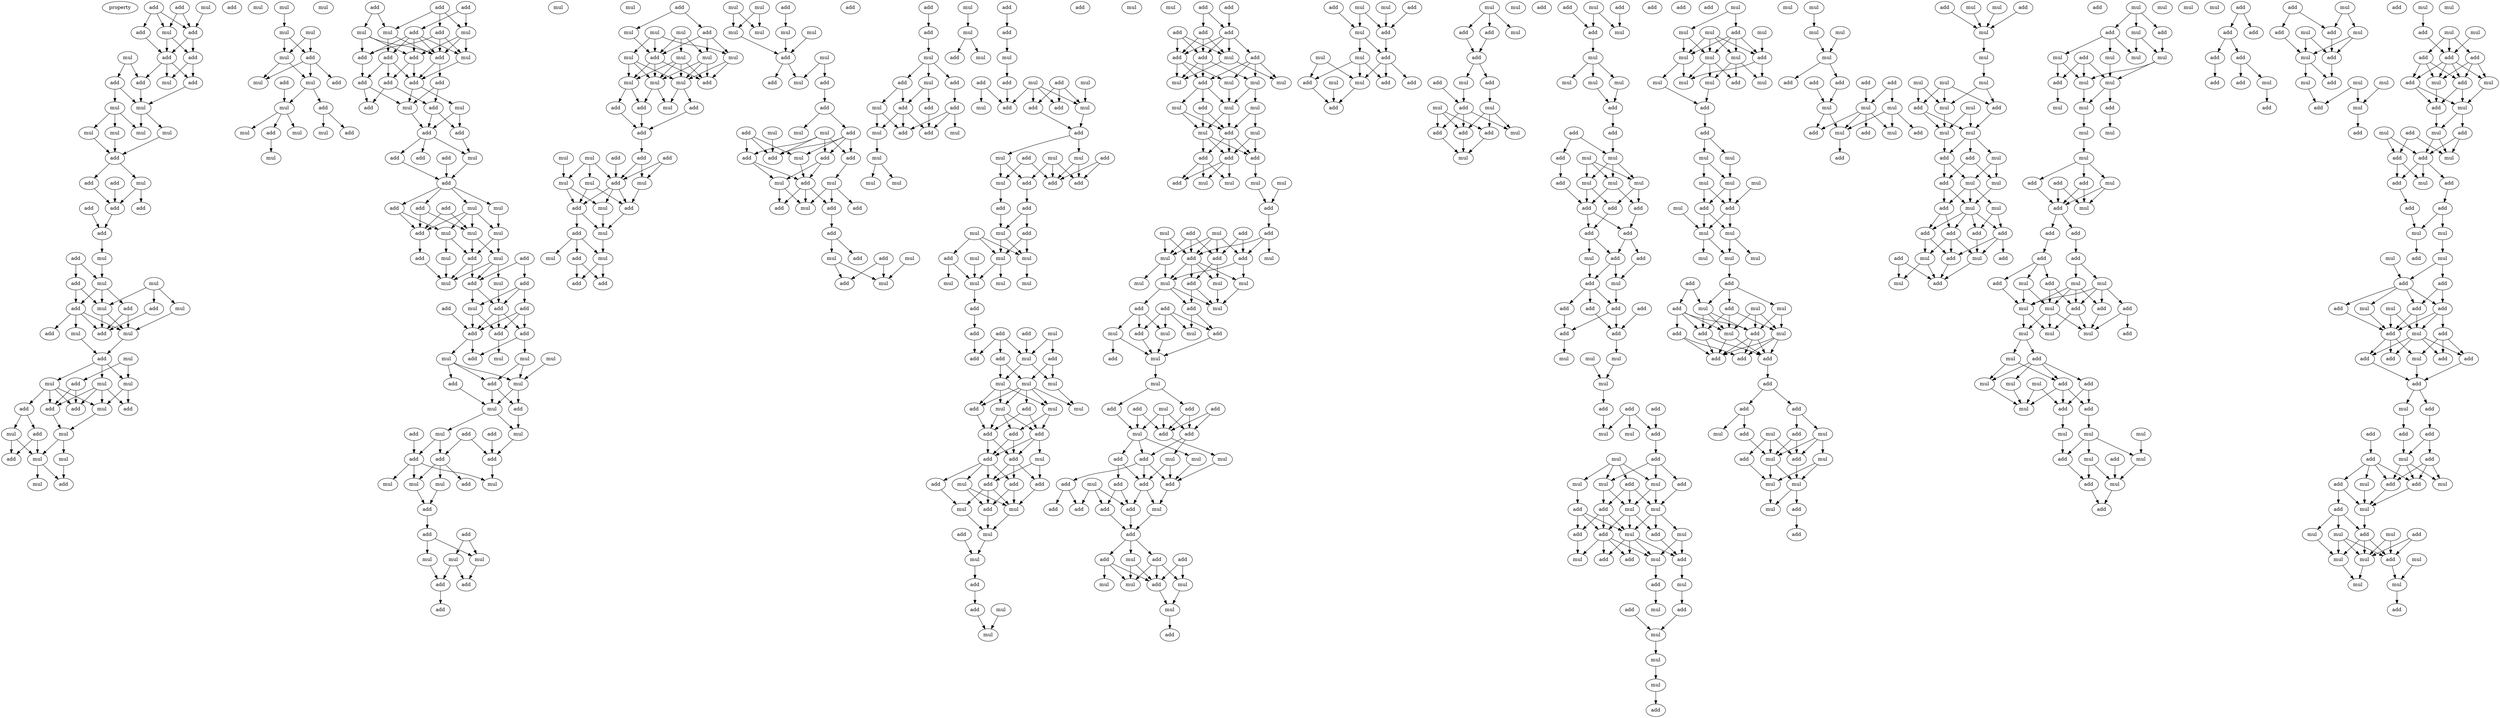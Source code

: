 digraph {
    node [fontcolor=black]
    property [mul=2,lf=1.4]
    0 [ label = mul ];
    1 [ label = add ];
    2 [ label = add ];
    3 [ label = mul ];
    4 [ label = add ];
    5 [ label = add ];
    6 [ label = mul ];
    7 [ label = add ];
    8 [ label = add ];
    9 [ label = add ];
    10 [ label = add ];
    11 [ label = mul ];
    12 [ label = add ];
    13 [ label = add ];
    14 [ label = mul ];
    15 [ label = mul ];
    16 [ label = mul ];
    17 [ label = mul ];
    18 [ label = mul ];
    19 [ label = mul ];
    20 [ label = add ];
    21 [ label = add ];
    22 [ label = add ];
    23 [ label = mul ];
    24 [ label = add ];
    25 [ label = add ];
    26 [ label = add ];
    27 [ label = add ];
    28 [ label = mul ];
    29 [ label = add ];
    30 [ label = mul ];
    31 [ label = mul ];
    32 [ label = add ];
    33 [ label = add ];
    34 [ label = add ];
    35 [ label = mul ];
    36 [ label = add ];
    37 [ label = mul ];
    38 [ label = mul ];
    39 [ label = add ];
    40 [ label = add ];
    41 [ label = mul ];
    42 [ label = mul ];
    43 [ label = add ];
    44 [ label = mul ];
    45 [ label = mul ];
    46 [ label = add ];
    47 [ label = mul ];
    48 [ label = add ];
    49 [ label = add ];
    50 [ label = add ];
    51 [ label = add ];
    52 [ label = mul ];
    53 [ label = add ];
    54 [ label = mul ];
    55 [ label = mul ];
    56 [ label = mul ];
    57 [ label = add ];
    58 [ label = mul ];
    59 [ label = add ];
    60 [ label = mul ];
    61 [ label = mul ];
    62 [ label = mul ];
    63 [ label = mul ];
    64 [ label = mul ];
    65 [ label = add ];
    66 [ label = mul ];
    67 [ label = mul ];
    68 [ label = add ];
    69 [ label = mul ];
    70 [ label = mul ];
    71 [ label = add ];
    72 [ label = mul ];
    73 [ label = add ];
    74 [ label = add ];
    75 [ label = mul ];
    76 [ label = add ];
    77 [ label = mul ];
    78 [ label = mul ];
    79 [ label = mul ];
    80 [ label = add ];
    81 [ label = add ];
    82 [ label = add ];
    83 [ label = add ];
    84 [ label = mul ];
    85 [ label = mul ];
    86 [ label = add ];
    87 [ label = mul ];
    88 [ label = add ];
    89 [ label = add ];
    90 [ label = add ];
    91 [ label = mul ];
    92 [ label = add ];
    93 [ label = add ];
    94 [ label = add ];
    95 [ label = add ];
    96 [ label = add ];
    97 [ label = mul ];
    98 [ label = mul ];
    99 [ label = add ];
    100 [ label = add ];
    101 [ label = add ];
    102 [ label = add ];
    103 [ label = add ];
    104 [ label = mul ];
    105 [ label = add ];
    106 [ label = add ];
    107 [ label = add ];
    108 [ label = add ];
    109 [ label = mul ];
    110 [ label = mul ];
    111 [ label = add ];
    112 [ label = add ];
    113 [ label = mul ];
    114 [ label = mul ];
    115 [ label = add ];
    116 [ label = mul ];
    117 [ label = add ];
    118 [ label = add ];
    119 [ label = add ];
    120 [ label = mul ];
    121 [ label = mul ];
    122 [ label = mul ];
    123 [ label = add ];
    124 [ label = mul ];
    125 [ label = add ];
    126 [ label = mul ];
    127 [ label = add ];
    128 [ label = add ];
    129 [ label = add ];
    130 [ label = add ];
    131 [ label = add ];
    132 [ label = add ];
    133 [ label = add ];
    134 [ label = mul ];
    135 [ label = mul ];
    136 [ label = mul ];
    137 [ label = mul ];
    138 [ label = mul ];
    139 [ label = add ];
    140 [ label = add ];
    141 [ label = mul ];
    142 [ label = add ];
    143 [ label = mul ];
    144 [ label = add ];
    145 [ label = add ];
    146 [ label = mul ];
    147 [ label = add ];
    148 [ label = add ];
    149 [ label = add ];
    150 [ label = add ];
    151 [ label = mul ];
    152 [ label = mul ];
    153 [ label = add ];
    154 [ label = mul ];
    155 [ label = mul ];
    156 [ label = add ];
    157 [ label = add ];
    158 [ label = add ];
    159 [ label = mul ];
    160 [ label = mul ];
    161 [ label = mul ];
    162 [ label = mul ];
    163 [ label = add ];
    164 [ label = mul ];
    165 [ label = add ];
    166 [ label = add ];
    167 [ label = add ];
    168 [ label = mul ];
    169 [ label = mul ];
    170 [ label = add ];
    171 [ label = mul ];
    172 [ label = add ];
    173 [ label = mul ];
    174 [ label = mul ];
    175 [ label = mul ];
    176 [ label = mul ];
    177 [ label = mul ];
    178 [ label = add ];
    179 [ label = mul ];
    180 [ label = mul ];
    181 [ label = add ];
    182 [ label = add ];
    183 [ label = mul ];
    184 [ label = add ];
    185 [ label = add ];
    186 [ label = mul ];
    187 [ label = add ];
    188 [ label = mul ];
    189 [ label = add ];
    190 [ label = add ];
    191 [ label = mul ];
    192 [ label = mul ];
    193 [ label = add ];
    194 [ label = mul ];
    195 [ label = mul ];
    196 [ label = add ];
    197 [ label = add ];
    198 [ label = mul ];
    199 [ label = add ];
    200 [ label = add ];
    201 [ label = mul ];
    202 [ label = mul ];
    203 [ label = add ];
    204 [ label = add ];
    205 [ label = add ];
    206 [ label = mul ];
    207 [ label = mul ];
    208 [ label = add ];
    209 [ label = mul ];
    210 [ label = mul ];
    211 [ label = mul ];
    212 [ label = mul ];
    213 [ label = mul ];
    214 [ label = add ];
    215 [ label = add ];
    216 [ label = add ];
    217 [ label = mul ];
    218 [ label = add ];
    219 [ label = add ];
    220 [ label = add ];
    221 [ label = mul ];
    222 [ label = mul ];
    223 [ label = mul ];
    224 [ label = add ];
    225 [ label = add ];
    226 [ label = add ];
    227 [ label = mul ];
    228 [ label = add ];
    229 [ label = mul ];
    230 [ label = mul ];
    231 [ label = add ];
    232 [ label = add ];
    233 [ label = add ];
    234 [ label = mul ];
    235 [ label = add ];
    236 [ label = add ];
    237 [ label = mul ];
    238 [ label = mul ];
    239 [ label = add ];
    240 [ label = add ];
    241 [ label = mul ];
    242 [ label = add ];
    243 [ label = add ];
    244 [ label = add ];
    245 [ label = mul ];
    246 [ label = add ];
    247 [ label = mul ];
    248 [ label = add ];
    249 [ label = add ];
    250 [ label = add ];
    251 [ label = add ];
    252 [ label = mul ];
    253 [ label = mul ];
    254 [ label = add ];
    255 [ label = add ];
    256 [ label = mul ];
    257 [ label = mul ];
    258 [ label = mul ];
    259 [ label = mul ];
    260 [ label = mul ];
    261 [ label = mul ];
    262 [ label = add ];
    263 [ label = mul ];
    264 [ label = add ];
    265 [ label = add ];
    266 [ label = mul ];
    267 [ label = mul ];
    268 [ label = mul ];
    269 [ label = add ];
    270 [ label = add ];
    271 [ label = add ];
    272 [ label = add ];
    273 [ label = add ];
    274 [ label = add ];
    275 [ label = mul ];
    276 [ label = mul ];
    277 [ label = add ];
    278 [ label = mul ];
    279 [ label = mul ];
    280 [ label = add ];
    281 [ label = add ];
    282 [ label = mul ];
    283 [ label = add ];
    284 [ label = mul ];
    285 [ label = add ];
    286 [ label = add ];
    287 [ label = add ];
    288 [ label = add ];
    289 [ label = mul ];
    290 [ label = mul ];
    291 [ label = add ];
    292 [ label = add ];
    293 [ label = mul ];
    294 [ label = mul ];
    295 [ label = mul ];
    296 [ label = add ];
    297 [ label = mul ];
    298 [ label = mul ];
    299 [ label = mul ];
    300 [ label = mul ];
    301 [ label = add ];
    302 [ label = mul ];
    303 [ label = add ];
    304 [ label = add ];
    305 [ label = add ];
    306 [ label = mul ];
    307 [ label = add ];
    308 [ label = add ];
    309 [ label = add ];
    310 [ label = mul ];
    311 [ label = mul ];
    312 [ label = mul ];
    313 [ label = add ];
    314 [ label = mul ];
    315 [ label = mul ];
    316 [ label = add ];
    317 [ label = mul ];
    318 [ label = add ];
    319 [ label = add ];
    320 [ label = add ];
    321 [ label = add ];
    322 [ label = add ];
    323 [ label = mul ];
    324 [ label = add ];
    325 [ label = add ];
    326 [ label = mul ];
    327 [ label = add ];
    328 [ label = add ];
    329 [ label = mul ];
    330 [ label = add ];
    331 [ label = mul ];
    332 [ label = add ];
    333 [ label = mul ];
    334 [ label = mul ];
    335 [ label = mul ];
    336 [ label = add ];
    337 [ label = add ];
    338 [ label = mul ];
    339 [ label = mul ];
    340 [ label = mul ];
    341 [ label = add ];
    342 [ label = add ];
    343 [ label = add ];
    344 [ label = add ];
    345 [ label = add ];
    346 [ label = add ];
    347 [ label = mul ];
    348 [ label = add ];
    349 [ label = add ];
    350 [ label = mul ];
    351 [ label = mul ];
    352 [ label = mul ];
    353 [ label = mul ];
    354 [ label = add ];
    355 [ label = mul ];
    356 [ label = add ];
    357 [ label = mul ];
    358 [ label = mul ];
    359 [ label = add ];
    360 [ label = mul ];
    361 [ label = mul ];
    362 [ label = add ];
    363 [ label = add ];
    364 [ label = add ];
    365 [ label = mul ];
    366 [ label = mul ];
    367 [ label = mul ];
    368 [ label = mul ];
    369 [ label = add ];
    370 [ label = add ];
    371 [ label = add ];
    372 [ label = add ];
    373 [ label = mul ];
    374 [ label = mul ];
    375 [ label = add ];
    376 [ label = add ];
    377 [ label = add ];
    378 [ label = add ];
    379 [ label = mul ];
    380 [ label = mul ];
    381 [ label = mul ];
    382 [ label = mul ];
    383 [ label = mul ];
    384 [ label = mul ];
    385 [ label = add ];
    386 [ label = add ];
    387 [ label = add ];
    388 [ label = add ];
    389 [ label = mul ];
    390 [ label = add ];
    391 [ label = mul ];
    392 [ label = mul ];
    393 [ label = add ];
    394 [ label = mul ];
    395 [ label = mul ];
    396 [ label = add ];
    397 [ label = mul ];
    398 [ label = add ];
    399 [ label = add ];
    400 [ label = add ];
    401 [ label = add ];
    402 [ label = mul ];
    403 [ label = mul ];
    404 [ label = add ];
    405 [ label = add ];
    406 [ label = mul ];
    407 [ label = mul ];
    408 [ label = add ];
    409 [ label = mul ];
    410 [ label = add ];
    411 [ label = add ];
    412 [ label = add ];
    413 [ label = mul ];
    414 [ label = add ];
    415 [ label = add ];
    416 [ label = add ];
    417 [ label = add ];
    418 [ label = mul ];
    419 [ label = add ];
    420 [ label = add ];
    421 [ label = add ];
    422 [ label = add ];
    423 [ label = add ];
    424 [ label = add ];
    425 [ label = mul ];
    426 [ label = mul ];
    427 [ label = mul ];
    428 [ label = mul ];
    429 [ label = add ];
    430 [ label = mul ];
    431 [ label = add ];
    432 [ label = mul ];
    433 [ label = mul ];
    434 [ label = add ];
    435 [ label = add ];
    436 [ label = mul ];
    437 [ label = add ];
    438 [ label = mul ];
    439 [ label = mul ];
    440 [ label = add ];
    441 [ label = add ];
    442 [ label = mul ];
    443 [ label = add ];
    444 [ label = add ];
    445 [ label = mul ];
    446 [ label = add ];
    447 [ label = mul ];
    448 [ label = add ];
    449 [ label = mul ];
    450 [ label = mul ];
    451 [ label = add ];
    452 [ label = add ];
    453 [ label = add ];
    454 [ label = add ];
    455 [ label = mul ];
    456 [ label = mul ];
    457 [ label = mul ];
    458 [ label = add ];
    459 [ label = add ];
    460 [ label = add ];
    461 [ label = mul ];
    462 [ label = add ];
    463 [ label = add ];
    464 [ label = mul ];
    465 [ label = add ];
    466 [ label = mul ];
    467 [ label = add ];
    468 [ label = add ];
    469 [ label = add ];
    470 [ label = mul ];
    471 [ label = mul ];
    472 [ label = mul ];
    473 [ label = mul ];
    474 [ label = add ];
    475 [ label = mul ];
    476 [ label = add ];
    477 [ label = add ];
    478 [ label = add ];
    479 [ label = mul ];
    480 [ label = add ];
    481 [ label = mul ];
    482 [ label = add ];
    483 [ label = mul ];
    484 [ label = mul ];
    485 [ label = mul ];
    486 [ label = add ];
    487 [ label = add ];
    488 [ label = add ];
    489 [ label = add ];
    490 [ label = add ];
    491 [ label = add ];
    492 [ label = add ];
    493 [ label = mul ];
    494 [ label = add ];
    495 [ label = mul ];
    496 [ label = add ];
    497 [ label = add ];
    498 [ label = add ];
    499 [ label = add ];
    500 [ label = add ];
    501 [ label = add ];
    502 [ label = mul ];
    503 [ label = mul ];
    504 [ label = mul ];
    505 [ label = mul ];
    506 [ label = add ];
    507 [ label = add ];
    508 [ label = add ];
    509 [ label = add ];
    510 [ label = mul ];
    511 [ label = mul ];
    512 [ label = add ];
    513 [ label = mul ];
    514 [ label = mul ];
    515 [ label = mul ];
    516 [ label = add ];
    517 [ label = add ];
    518 [ label = mul ];
    519 [ label = mul ];
    520 [ label = mul ];
    521 [ label = add ];
    522 [ label = add ];
    523 [ label = add ];
    524 [ label = mul ];
    525 [ label = add ];
    526 [ label = mul ];
    527 [ label = add ];
    528 [ label = mul ];
    529 [ label = mul ];
    530 [ label = add ];
    531 [ label = add ];
    532 [ label = add ];
    533 [ label = mul ];
    534 [ label = add ];
    535 [ label = add ];
    536 [ label = add ];
    537 [ label = add ];
    538 [ label = mul ];
    539 [ label = mul ];
    540 [ label = mul ];
    541 [ label = mul ];
    542 [ label = mul ];
    543 [ label = add ];
    544 [ label = mul ];
    545 [ label = mul ];
    546 [ label = mul ];
    547 [ label = add ];
    548 [ label = mul ];
    549 [ label = add ];
    550 [ label = mul ];
    551 [ label = mul ];
    552 [ label = mul ];
    553 [ label = mul ];
    554 [ label = add ];
    555 [ label = mul ];
    556 [ label = mul ];
    557 [ label = add ];
    558 [ label = add ];
    559 [ label = mul ];
    560 [ label = mul ];
    561 [ label = mul ];
    562 [ label = mul ];
    563 [ label = mul ];
    564 [ label = add ];
    565 [ label = mul ];
    566 [ label = add ];
    567 [ label = mul ];
    568 [ label = mul ];
    569 [ label = mul ];
    570 [ label = mul ];
    571 [ label = mul ];
    572 [ label = mul ];
    573 [ label = add ];
    574 [ label = add ];
    575 [ label = mul ];
    576 [ label = add ];
    577 [ label = mul ];
    578 [ label = add ];
    579 [ label = mul ];
    580 [ label = add ];
    581 [ label = mul ];
    582 [ label = add ];
    583 [ label = mul ];
    584 [ label = add ];
    585 [ label = add ];
    586 [ label = add ];
    587 [ label = add ];
    588 [ label = add ];
    589 [ label = add ];
    590 [ label = add ];
    591 [ label = add ];
    592 [ label = mul ];
    593 [ label = mul ];
    594 [ label = mul ];
    595 [ label = add ];
    596 [ label = mul ];
    597 [ label = add ];
    598 [ label = add ];
    599 [ label = mul ];
    600 [ label = mul ];
    601 [ label = mul ];
    602 [ label = add ];
    603 [ label = mul ];
    604 [ label = mul ];
    605 [ label = add ];
    606 [ label = mul ];
    607 [ label = mul ];
    608 [ label = mul ];
    609 [ label = add ];
    610 [ label = add ];
    611 [ label = add ];
    612 [ label = add ];
    613 [ label = add ];
    614 [ label = mul ];
    615 [ label = mul ];
    616 [ label = mul ];
    617 [ label = mul ];
    618 [ label = add ];
    619 [ label = add ];
    620 [ label = mul ];
    621 [ label = add ];
    622 [ label = add ];
    623 [ label = add ];
    624 [ label = add ];
    625 [ label = mul ];
    626 [ label = mul ];
    627 [ label = add ];
    628 [ label = mul ];
    629 [ label = mul ];
    630 [ label = mul ];
    631 [ label = mul ];
    632 [ label = mul ];
    633 [ label = mul ];
    634 [ label = mul ];
    635 [ label = add ];
    636 [ label = add ];
    637 [ label = mul ];
    638 [ label = mul ];
    639 [ label = add ];
    640 [ label = mul ];
    641 [ label = add ];
    642 [ label = mul ];
    643 [ label = add ];
    644 [ label = mul ];
    645 [ label = mul ];
    646 [ label = add ];
    647 [ label = mul ];
    648 [ label = add ];
    649 [ label = add ];
    650 [ label = add ];
    651 [ label = add ];
    652 [ label = add ];
    653 [ label = add ];
    654 [ label = mul ];
    655 [ label = add ];
    656 [ label = mul ];
    657 [ label = mul ];
    658 [ label = add ];
    659 [ label = mul ];
    660 [ label = mul ];
    661 [ label = add ];
    662 [ label = mul ];
    663 [ label = add ];
    664 [ label = add ];
    665 [ label = mul ];
    666 [ label = mul ];
    667 [ label = mul ];
    668 [ label = mul ];
    669 [ label = mul ];
    670 [ label = add ];
    671 [ label = mul ];
    672 [ label = mul ];
    673 [ label = mul ];
    674 [ label = add ];
    675 [ label = mul ];
    676 [ label = mul ];
    677 [ label = mul ];
    678 [ label = add ];
    679 [ label = mul ];
    680 [ label = add ];
    681 [ label = add ];
    682 [ label = add ];
    683 [ label = mul ];
    684 [ label = add ];
    685 [ label = add ];
    686 [ label = add ];
    687 [ label = add ];
    688 [ label = mul ];
    689 [ label = mul ];
    690 [ label = mul ];
    691 [ label = add ];
    692 [ label = add ];
    693 [ label = mul ];
    694 [ label = add ];
    695 [ label = mul ];
    696 [ label = add ];
    697 [ label = add ];
    698 [ label = mul ];
    699 [ label = mul ];
    700 [ label = add ];
    701 [ label = mul ];
    702 [ label = add ];
    703 [ label = mul ];
    704 [ label = add ];
    705 [ label = mul ];
    706 [ label = add ];
    707 [ label = mul ];
    708 [ label = mul ];
    709 [ label = add ];
    710 [ label = add ];
    711 [ label = mul ];
    712 [ label = mul ];
    713 [ label = mul ];
    714 [ label = mul ];
    715 [ label = add ];
    716 [ label = mul ];
    717 [ label = mul ];
    718 [ label = add ];
    719 [ label = add ];
    720 [ label = mul ];
    721 [ label = add ];
    722 [ label = mul ];
    723 [ label = mul ];
    724 [ label = add ];
    725 [ label = add ];
    726 [ label = add ];
    727 [ label = add ];
    728 [ label = add ];
    729 [ label = add ];
    730 [ label = add ];
    731 [ label = mul ];
    732 [ label = add ];
    733 [ label = add ];
    734 [ label = mul ];
    735 [ label = add ];
    736 [ label = mul ];
    737 [ label = add ];
    738 [ label = mul ];
    739 [ label = add ];
    740 [ label = mul ];
    741 [ label = add ];
    742 [ label = mul ];
    743 [ label = mul ];
    744 [ label = mul ];
    745 [ label = add ];
    746 [ label = mul ];
    747 [ label = add ];
    748 [ label = add ];
    749 [ label = mul ];
    750 [ label = add ];
    751 [ label = mul ];
    752 [ label = mul ];
    753 [ label = add ];
    754 [ label = add ];
    755 [ label = add ];
    756 [ label = mul ];
    757 [ label = mul ];
    758 [ label = add ];
    759 [ label = add ];
    760 [ label = add ];
    761 [ label = mul ];
    762 [ label = add ];
    763 [ label = add ];
    764 [ label = mul ];
    765 [ label = mul ];
    766 [ label = add ];
    767 [ label = add ];
    768 [ label = mul ];
    769 [ label = add ];
    770 [ label = add ];
    771 [ label = mul ];
    772 [ label = add ];
    773 [ label = mul ];
    774 [ label = add ];
    775 [ label = mul ];
    776 [ label = mul ];
    777 [ label = mul ];
    778 [ label = mul ];
    779 [ label = add ];
    780 [ label = add ];
    781 [ label = add ];
    782 [ label = add ];
    783 [ label = add ];
    784 [ label = add ];
    785 [ label = mul ];
    786 [ label = mul ];
    787 [ label = add ];
    788 [ label = add ];
    789 [ label = mul ];
    790 [ label = add ];
    791 [ label = add ];
    792 [ label = add ];
    793 [ label = add ];
    794 [ label = mul ];
    795 [ label = add ];
    796 [ label = add ];
    797 [ label = mul ];
    798 [ label = add ];
    799 [ label = add ];
    800 [ label = add ];
    801 [ label = mul ];
    802 [ label = add ];
    803 [ label = add ];
    804 [ label = add ];
    805 [ label = mul ];
    806 [ label = add ];
    807 [ label = mul ];
    808 [ label = add ];
    809 [ label = mul ];
    810 [ label = add ];
    811 [ label = add ];
    812 [ label = mul ];
    813 [ label = mul ];
    814 [ label = mul ];
    815 [ label = add ];
    816 [ label = mul ];
    817 [ label = add ];
    818 [ label = mul ];
    819 [ label = mul ];
    820 [ label = mul ];
    821 [ label = mul ];
    822 [ label = add ];
    0 -> 5 [ name = 0 ];
    1 -> 3 [ name = 1 ];
    1 -> 5 [ name = 2 ];
    2 -> 3 [ name = 3 ];
    2 -> 4 [ name = 4 ];
    2 -> 5 [ name = 5 ];
    3 -> 7 [ name = 6 ];
    3 -> 8 [ name = 7 ];
    4 -> 8 [ name = 8 ];
    5 -> 7 [ name = 9 ];
    5 -> 8 [ name = 10 ];
    6 -> 10 [ name = 11 ];
    6 -> 12 [ name = 12 ];
    7 -> 9 [ name = 13 ];
    7 -> 11 [ name = 14 ];
    8 -> 9 [ name = 15 ];
    8 -> 11 [ name = 16 ];
    8 -> 12 [ name = 17 ];
    9 -> 15 [ name = 18 ];
    10 -> 14 [ name = 19 ];
    10 -> 15 [ name = 20 ];
    12 -> 15 [ name = 21 ];
    14 -> 16 [ name = 22 ];
    14 -> 18 [ name = 23 ];
    14 -> 19 [ name = 24 ];
    15 -> 16 [ name = 25 ];
    15 -> 17 [ name = 26 ];
    17 -> 20 [ name = 27 ];
    18 -> 20 [ name = 28 ];
    19 -> 20 [ name = 29 ];
    20 -> 21 [ name = 30 ];
    20 -> 23 [ name = 31 ];
    21 -> 24 [ name = 32 ];
    22 -> 24 [ name = 33 ];
    23 -> 24 [ name = 34 ];
    23 -> 26 [ name = 35 ];
    24 -> 27 [ name = 36 ];
    25 -> 27 [ name = 37 ];
    27 -> 28 [ name = 38 ];
    28 -> 30 [ name = 39 ];
    29 -> 30 [ name = 40 ];
    29 -> 32 [ name = 41 ];
    30 -> 33 [ name = 42 ];
    30 -> 35 [ name = 43 ];
    30 -> 36 [ name = 44 ];
    31 -> 34 [ name = 45 ];
    31 -> 35 [ name = 46 ];
    31 -> 37 [ name = 47 ];
    32 -> 33 [ name = 48 ];
    32 -> 35 [ name = 49 ];
    33 -> 38 [ name = 50 ];
    33 -> 39 [ name = 51 ];
    33 -> 40 [ name = 52 ];
    33 -> 41 [ name = 53 ];
    34 -> 40 [ name = 54 ];
    35 -> 38 [ name = 55 ];
    35 -> 40 [ name = 56 ];
    36 -> 38 [ name = 57 ];
    36 -> 40 [ name = 58 ];
    37 -> 38 [ name = 59 ];
    38 -> 43 [ name = 60 ];
    41 -> 43 [ name = 61 ];
    42 -> 44 [ name = 62 ];
    42 -> 46 [ name = 63 ];
    43 -> 44 [ name = 64 ];
    43 -> 45 [ name = 65 ];
    43 -> 47 [ name = 66 ];
    44 -> 49 [ name = 67 ];
    44 -> 52 [ name = 68 ];
    45 -> 48 [ name = 69 ];
    45 -> 50 [ name = 70 ];
    45 -> 51 [ name = 71 ];
    45 -> 52 [ name = 72 ];
    46 -> 50 [ name = 73 ];
    46 -> 51 [ name = 74 ];
    47 -> 49 [ name = 75 ];
    47 -> 50 [ name = 76 ];
    47 -> 51 [ name = 77 ];
    47 -> 52 [ name = 78 ];
    48 -> 53 [ name = 79 ];
    48 -> 54 [ name = 80 ];
    50 -> 55 [ name = 81 ];
    52 -> 55 [ name = 82 ];
    53 -> 57 [ name = 83 ];
    53 -> 58 [ name = 84 ];
    54 -> 57 [ name = 85 ];
    54 -> 58 [ name = 86 ];
    55 -> 56 [ name = 87 ];
    55 -> 58 [ name = 88 ];
    56 -> 59 [ name = 89 ];
    58 -> 59 [ name = 90 ];
    58 -> 60 [ name = 91 ];
    62 -> 63 [ name = 92 ];
    63 -> 65 [ name = 93 ];
    63 -> 66 [ name = 94 ];
    64 -> 65 [ name = 95 ];
    64 -> 66 [ name = 96 ];
    65 -> 67 [ name = 97 ];
    65 -> 69 [ name = 98 ];
    65 -> 71 [ name = 99 ];
    66 -> 67 [ name = 100 ];
    66 -> 69 [ name = 101 ];
    68 -> 72 [ name = 102 ];
    69 -> 72 [ name = 103 ];
    69 -> 73 [ name = 104 ];
    72 -> 75 [ name = 105 ];
    72 -> 76 [ name = 106 ];
    72 -> 77 [ name = 107 ];
    73 -> 74 [ name = 108 ];
    73 -> 78 [ name = 109 ];
    76 -> 79 [ name = 110 ];
    80 -> 83 [ name = 111 ];
    80 -> 87 [ name = 112 ];
    81 -> 84 [ name = 113 ];
    81 -> 85 [ name = 114 ];
    82 -> 85 [ name = 115 ];
    82 -> 86 [ name = 116 ];
    82 -> 87 [ name = 117 ];
    83 -> 88 [ name = 118 ];
    83 -> 89 [ name = 119 ];
    83 -> 90 [ name = 120 ];
    83 -> 91 [ name = 121 ];
    83 -> 92 [ name = 122 ];
    84 -> 88 [ name = 123 ];
    84 -> 90 [ name = 124 ];
    84 -> 92 [ name = 125 ];
    85 -> 89 [ name = 126 ];
    85 -> 90 [ name = 127 ];
    86 -> 90 [ name = 128 ];
    86 -> 91 [ name = 129 ];
    86 -> 92 [ name = 130 ];
    87 -> 88 [ name = 131 ];
    87 -> 90 [ name = 132 ];
    87 -> 91 [ name = 133 ];
    88 -> 94 [ name = 134 ];
    88 -> 95 [ name = 135 ];
    89 -> 94 [ name = 136 ];
    89 -> 95 [ name = 137 ];
    89 -> 96 [ name = 138 ];
    90 -> 93 [ name = 139 ];
    90 -> 94 [ name = 140 ];
    91 -> 94 [ name = 141 ];
    92 -> 96 [ name = 142 ];
    93 -> 97 [ name = 143 ];
    93 -> 100 [ name = 144 ];
    94 -> 97 [ name = 145 ];
    94 -> 98 [ name = 146 ];
    95 -> 99 [ name = 147 ];
    95 -> 100 [ name = 148 ];
    96 -> 97 [ name = 149 ];
    96 -> 99 [ name = 150 ];
    97 -> 102 [ name = 151 ];
    98 -> 101 [ name = 152 ];
    98 -> 102 [ name = 153 ];
    100 -> 101 [ name = 154 ];
    100 -> 102 [ name = 155 ];
    101 -> 104 [ name = 156 ];
    102 -> 104 [ name = 157 ];
    102 -> 105 [ name = 158 ];
    102 -> 106 [ name = 159 ];
    103 -> 107 [ name = 160 ];
    104 -> 107 [ name = 161 ];
    106 -> 107 [ name = 162 ];
    107 -> 108 [ name = 163 ];
    107 -> 109 [ name = 164 ];
    107 -> 110 [ name = 165 ];
    107 -> 111 [ name = 166 ];
    108 -> 113 [ name = 167 ];
    108 -> 115 [ name = 168 ];
    109 -> 116 [ name = 169 ];
    110 -> 113 [ name = 170 ];
    110 -> 114 [ name = 171 ];
    110 -> 115 [ name = 172 ];
    110 -> 116 [ name = 173 ];
    111 -> 114 [ name = 174 ];
    111 -> 115 [ name = 175 ];
    112 -> 113 [ name = 176 ];
    112 -> 115 [ name = 177 ];
    113 -> 117 [ name = 178 ];
    113 -> 120 [ name = 179 ];
    114 -> 117 [ name = 180 ];
    114 -> 121 [ name = 181 ];
    115 -> 118 [ name = 182 ];
    116 -> 117 [ name = 183 ];
    116 -> 120 [ name = 184 ];
    117 -> 122 [ name = 185 ];
    117 -> 123 [ name = 186 ];
    118 -> 122 [ name = 187 ];
    119 -> 123 [ name = 188 ];
    119 -> 125 [ name = 189 ];
    120 -> 122 [ name = 190 ];
    120 -> 123 [ name = 191 ];
    120 -> 124 [ name = 192 ];
    121 -> 122 [ name = 193 ];
    123 -> 126 [ name = 194 ];
    123 -> 129 [ name = 195 ];
    124 -> 129 [ name = 196 ];
    125 -> 126 [ name = 197 ];
    125 -> 128 [ name = 198 ];
    125 -> 129 [ name = 199 ];
    126 -> 130 [ name = 200 ];
    126 -> 132 [ name = 201 ];
    127 -> 132 [ name = 202 ];
    128 -> 130 [ name = 203 ];
    128 -> 131 [ name = 204 ];
    128 -> 132 [ name = 205 ];
    129 -> 130 [ name = 206 ];
    129 -> 131 [ name = 207 ];
    129 -> 132 [ name = 208 ];
    130 -> 135 [ name = 209 ];
    131 -> 133 [ name = 210 ];
    131 -> 136 [ name = 211 ];
    132 -> 133 [ name = 212 ];
    132 -> 134 [ name = 213 ];
    134 -> 138 [ name = 214 ];
    134 -> 139 [ name = 215 ];
    134 -> 140 [ name = 216 ];
    136 -> 138 [ name = 217 ];
    136 -> 140 [ name = 218 ];
    137 -> 138 [ name = 219 ];
    138 -> 141 [ name = 220 ];
    138 -> 142 [ name = 221 ];
    139 -> 141 [ name = 222 ];
    140 -> 141 [ name = 223 ];
    140 -> 142 [ name = 224 ];
    141 -> 143 [ name = 225 ];
    141 -> 146 [ name = 226 ];
    142 -> 146 [ name = 227 ];
    143 -> 148 [ name = 228 ];
    143 -> 149 [ name = 229 ];
    144 -> 150 [ name = 230 ];
    145 -> 149 [ name = 231 ];
    145 -> 150 [ name = 232 ];
    146 -> 150 [ name = 233 ];
    147 -> 148 [ name = 234 ];
    148 -> 151 [ name = 235 ];
    148 -> 152 [ name = 236 ];
    148 -> 155 [ name = 237 ];
    149 -> 151 [ name = 238 ];
    149 -> 153 [ name = 239 ];
    149 -> 154 [ name = 240 ];
    150 -> 155 [ name = 241 ];
    151 -> 156 [ name = 242 ];
    154 -> 156 [ name = 243 ];
    156 -> 158 [ name = 244 ];
    157 -> 159 [ name = 245 ];
    157 -> 160 [ name = 246 ];
    158 -> 160 [ name = 247 ];
    158 -> 161 [ name = 248 ];
    159 -> 163 [ name = 249 ];
    159 -> 165 [ name = 250 ];
    160 -> 165 [ name = 251 ];
    161 -> 163 [ name = 252 ];
    163 -> 166 [ name = 253 ];
    167 -> 169 [ name = 254 ];
    167 -> 170 [ name = 255 ];
    168 -> 172 [ name = 256 ];
    168 -> 174 [ name = 257 ];
    168 -> 175 [ name = 258 ];
    169 -> 172 [ name = 259 ];
    170 -> 172 [ name = 260 ];
    170 -> 174 [ name = 261 ];
    170 -> 176 [ name = 262 ];
    171 -> 172 [ name = 263 ];
    171 -> 173 [ name = 264 ];
    171 -> 176 [ name = 265 ];
    172 -> 178 [ name = 266 ];
    172 -> 179 [ name = 267 ];
    172 -> 180 [ name = 268 ];
    173 -> 177 [ name = 269 ];
    173 -> 178 [ name = 270 ];
    173 -> 179 [ name = 271 ];
    173 -> 180 [ name = 272 ];
    174 -> 177 [ name = 273 ];
    174 -> 178 [ name = 274 ];
    175 -> 177 [ name = 275 ];
    175 -> 179 [ name = 276 ];
    175 -> 180 [ name = 277 ];
    176 -> 177 [ name = 278 ];
    176 -> 178 [ name = 279 ];
    176 -> 179 [ name = 280 ];
    177 -> 182 [ name = 281 ];
    177 -> 183 [ name = 282 ];
    179 -> 181 [ name = 283 ];
    179 -> 183 [ name = 284 ];
    180 -> 181 [ name = 285 ];
    180 -> 184 [ name = 286 ];
    181 -> 185 [ name = 287 ];
    182 -> 185 [ name = 288 ];
    184 -> 185 [ name = 289 ];
    185 -> 190 [ name = 290 ];
    186 -> 192 [ name = 291 ];
    186 -> 193 [ name = 292 ];
    186 -> 194 [ name = 293 ];
    187 -> 191 [ name = 294 ];
    187 -> 193 [ name = 295 ];
    188 -> 192 [ name = 296 ];
    189 -> 193 [ name = 297 ];
    190 -> 191 [ name = 298 ];
    190 -> 193 [ name = 299 ];
    191 -> 197 [ name = 300 ];
    192 -> 195 [ name = 301 ];
    192 -> 196 [ name = 302 ];
    193 -> 195 [ name = 303 ];
    193 -> 196 [ name = 304 ];
    193 -> 197 [ name = 305 ];
    194 -> 196 [ name = 306 ];
    194 -> 197 [ name = 307 ];
    195 -> 198 [ name = 308 ];
    196 -> 198 [ name = 309 ];
    196 -> 199 [ name = 310 ];
    197 -> 198 [ name = 311 ];
    198 -> 201 [ name = 312 ];
    199 -> 200 [ name = 313 ];
    199 -> 201 [ name = 314 ];
    199 -> 202 [ name = 315 ];
    200 -> 203 [ name = 316 ];
    200 -> 204 [ name = 317 ];
    201 -> 203 [ name = 318 ];
    201 -> 204 [ name = 319 ];
    205 -> 210 [ name = 320 ];
    206 -> 209 [ name = 321 ];
    206 -> 212 [ name = 322 ];
    207 -> 209 [ name = 323 ];
    207 -> 212 [ name = 324 ];
    210 -> 214 [ name = 325 ];
    211 -> 214 [ name = 326 ];
    212 -> 214 [ name = 327 ];
    213 -> 216 [ name = 328 ];
    213 -> 217 [ name = 329 ];
    214 -> 215 [ name = 330 ];
    214 -> 217 [ name = 331 ];
    216 -> 218 [ name = 332 ];
    218 -> 220 [ name = 333 ];
    218 -> 221 [ name = 334 ];
    219 -> 225 [ name = 335 ];
    219 -> 226 [ name = 336 ];
    219 -> 227 [ name = 337 ];
    220 -> 224 [ name = 338 ];
    220 -> 226 [ name = 339 ];
    220 -> 227 [ name = 340 ];
    220 -> 228 [ name = 341 ];
    222 -> 224 [ name = 342 ];
    222 -> 225 [ name = 343 ];
    222 -> 226 [ name = 344 ];
    222 -> 228 [ name = 345 ];
    223 -> 226 [ name = 346 ];
    224 -> 230 [ name = 347 ];
    225 -> 229 [ name = 348 ];
    225 -> 231 [ name = 349 ];
    227 -> 231 [ name = 350 ];
    228 -> 229 [ name = 351 ];
    228 -> 231 [ name = 352 ];
    229 -> 233 [ name = 353 ];
    229 -> 234 [ name = 354 ];
    230 -> 232 [ name = 355 ];
    230 -> 234 [ name = 356 ];
    230 -> 235 [ name = 357 ];
    231 -> 232 [ name = 358 ];
    231 -> 233 [ name = 359 ];
    231 -> 234 [ name = 360 ];
    232 -> 236 [ name = 361 ];
    236 -> 237 [ name = 362 ];
    236 -> 240 [ name = 363 ];
    237 -> 241 [ name = 364 ];
    237 -> 243 [ name = 365 ];
    238 -> 241 [ name = 366 ];
    239 -> 241 [ name = 367 ];
    239 -> 243 [ name = 368 ];
    242 -> 244 [ name = 369 ];
    244 -> 245 [ name = 370 ];
    245 -> 246 [ name = 371 ];
    245 -> 247 [ name = 372 ];
    245 -> 248 [ name = 373 ];
    246 -> 249 [ name = 374 ];
    246 -> 252 [ name = 375 ];
    247 -> 249 [ name = 376 ];
    247 -> 251 [ name = 377 ];
    248 -> 250 [ name = 378 ];
    249 -> 253 [ name = 379 ];
    249 -> 254 [ name = 380 ];
    249 -> 255 [ name = 381 ];
    250 -> 254 [ name = 382 ];
    250 -> 255 [ name = 383 ];
    250 -> 256 [ name = 384 ];
    251 -> 254 [ name = 385 ];
    252 -> 253 [ name = 386 ];
    252 -> 255 [ name = 387 ];
    253 -> 257 [ name = 388 ];
    257 -> 259 [ name = 389 ];
    257 -> 260 [ name = 390 ];
    258 -> 261 [ name = 391 ];
    261 -> 262 [ name = 392 ];
    261 -> 263 [ name = 393 ];
    264 -> 265 [ name = 394 ];
    265 -> 266 [ name = 395 ];
    266 -> 271 [ name = 396 ];
    267 -> 272 [ name = 397 ];
    267 -> 273 [ name = 398 ];
    267 -> 274 [ name = 399 ];
    267 -> 276 [ name = 400 ];
    268 -> 276 [ name = 401 ];
    269 -> 272 [ name = 402 ];
    269 -> 273 [ name = 403 ];
    269 -> 276 [ name = 404 ];
    270 -> 274 [ name = 405 ];
    270 -> 275 [ name = 406 ];
    271 -> 274 [ name = 407 ];
    272 -> 277 [ name = 408 ];
    276 -> 277 [ name = 409 ];
    277 -> 279 [ name = 410 ];
    277 -> 282 [ name = 411 ];
    278 -> 283 [ name = 412 ];
    278 -> 285 [ name = 413 ];
    278 -> 286 [ name = 414 ];
    279 -> 283 [ name = 415 ];
    279 -> 286 [ name = 416 ];
    280 -> 283 [ name = 417 ];
    280 -> 286 [ name = 418 ];
    281 -> 283 [ name = 419 ];
    281 -> 284 [ name = 420 ];
    282 -> 284 [ name = 421 ];
    282 -> 285 [ name = 422 ];
    284 -> 287 [ name = 423 ];
    285 -> 288 [ name = 424 ];
    287 -> 289 [ name = 425 ];
    288 -> 289 [ name = 426 ];
    288 -> 291 [ name = 427 ];
    289 -> 294 [ name = 428 ];
    289 -> 295 [ name = 429 ];
    290 -> 292 [ name = 430 ];
    290 -> 294 [ name = 431 ];
    290 -> 295 [ name = 432 ];
    291 -> 294 [ name = 433 ];
    291 -> 295 [ name = 434 ];
    292 -> 298 [ name = 435 ];
    292 -> 299 [ name = 436 ];
    293 -> 299 [ name = 437 ];
    294 -> 299 [ name = 438 ];
    294 -> 300 [ name = 439 ];
    295 -> 297 [ name = 440 ];
    299 -> 301 [ name = 441 ];
    301 -> 303 [ name = 442 ];
    302 -> 306 [ name = 443 ];
    302 -> 307 [ name = 444 ];
    303 -> 308 [ name = 445 ];
    304 -> 306 [ name = 446 ];
    305 -> 306 [ name = 447 ];
    305 -> 308 [ name = 448 ];
    305 -> 309 [ name = 449 ];
    306 -> 310 [ name = 450 ];
    306 -> 311 [ name = 451 ];
    307 -> 310 [ name = 452 ];
    307 -> 312 [ name = 453 ];
    309 -> 311 [ name = 454 ];
    309 -> 312 [ name = 455 ];
    310 -> 314 [ name = 456 ];
    311 -> 313 [ name = 457 ];
    311 -> 315 [ name = 458 ];
    311 -> 317 [ name = 459 ];
    312 -> 313 [ name = 460 ];
    312 -> 314 [ name = 461 ];
    312 -> 315 [ name = 462 ];
    312 -> 316 [ name = 463 ];
    312 -> 317 [ name = 464 ];
    313 -> 318 [ name = 465 ];
    315 -> 318 [ name = 466 ];
    315 -> 319 [ name = 467 ];
    315 -> 320 [ name = 468 ];
    316 -> 318 [ name = 469 ];
    316 -> 319 [ name = 470 ];
    317 -> 319 [ name = 471 ];
    317 -> 320 [ name = 472 ];
    318 -> 321 [ name = 473 ];
    318 -> 322 [ name = 474 ];
    319 -> 321 [ name = 475 ];
    319 -> 322 [ name = 476 ];
    319 -> 323 [ name = 477 ];
    320 -> 321 [ name = 478 ];
    320 -> 322 [ name = 479 ];
    321 -> 325 [ name = 480 ];
    321 -> 327 [ name = 481 ];
    321 -> 328 [ name = 482 ];
    322 -> 324 [ name = 483 ];
    322 -> 326 [ name = 484 ];
    322 -> 327 [ name = 485 ];
    322 -> 328 [ name = 486 ];
    323 -> 325 [ name = 487 ];
    323 -> 328 [ name = 488 ];
    324 -> 331 [ name = 489 ];
    325 -> 329 [ name = 490 ];
    326 -> 329 [ name = 491 ];
    326 -> 330 [ name = 492 ];
    327 -> 329 [ name = 493 ];
    327 -> 330 [ name = 494 ];
    328 -> 329 [ name = 495 ];
    328 -> 330 [ name = 496 ];
    328 -> 331 [ name = 497 ];
    329 -> 333 [ name = 498 ];
    330 -> 333 [ name = 499 ];
    331 -> 333 [ name = 500 ];
    332 -> 334 [ name = 501 ];
    333 -> 334 [ name = 502 ];
    334 -> 336 [ name = 503 ];
    336 -> 337 [ name = 504 ];
    337 -> 339 [ name = 505 ];
    338 -> 339 [ name = 506 ];
    341 -> 343 [ name = 507 ];
    341 -> 345 [ name = 508 ];
    342 -> 345 [ name = 509 ];
    343 -> 346 [ name = 510 ];
    343 -> 347 [ name = 511 ];
    343 -> 349 [ name = 512 ];
    344 -> 346 [ name = 513 ];
    344 -> 347 [ name = 514 ];
    344 -> 349 [ name = 515 ];
    345 -> 346 [ name = 516 ];
    345 -> 347 [ name = 517 ];
    345 -> 348 [ name = 518 ];
    345 -> 349 [ name = 519 ];
    346 -> 351 [ name = 520 ];
    346 -> 352 [ name = 521 ];
    346 -> 354 [ name = 522 ];
    347 -> 351 [ name = 523 ];
    347 -> 353 [ name = 524 ];
    348 -> 350 [ name = 525 ];
    348 -> 352 [ name = 526 ];
    348 -> 353 [ name = 527 ];
    348 -> 354 [ name = 528 ];
    349 -> 350 [ name = 529 ];
    349 -> 351 [ name = 530 ];
    349 -> 354 [ name = 531 ];
    350 -> 355 [ name = 532 ];
    350 -> 358 [ name = 533 ];
    352 -> 355 [ name = 534 ];
    354 -> 355 [ name = 535 ];
    354 -> 356 [ name = 536 ];
    354 -> 357 [ name = 537 ];
    355 -> 359 [ name = 538 ];
    355 -> 360 [ name = 539 ];
    356 -> 359 [ name = 540 ];
    356 -> 360 [ name = 541 ];
    357 -> 359 [ name = 542 ];
    357 -> 360 [ name = 543 ];
    358 -> 359 [ name = 544 ];
    358 -> 361 [ name = 545 ];
    359 -> 362 [ name = 546 ];
    359 -> 363 [ name = 547 ];
    359 -> 364 [ name = 548 ];
    360 -> 362 [ name = 549 ];
    360 -> 363 [ name = 550 ];
    360 -> 364 [ name = 551 ];
    361 -> 363 [ name = 552 ];
    361 -> 364 [ name = 553 ];
    362 -> 365 [ name = 554 ];
    362 -> 367 [ name = 555 ];
    362 -> 369 [ name = 556 ];
    363 -> 366 [ name = 557 ];
    364 -> 365 [ name = 558 ];
    364 -> 367 [ name = 559 ];
    364 -> 369 [ name = 560 ];
    366 -> 370 [ name = 561 ];
    368 -> 370 [ name = 562 ];
    370 -> 375 [ name = 563 ];
    371 -> 377 [ name = 564 ];
    371 -> 378 [ name = 565 ];
    372 -> 376 [ name = 566 ];
    372 -> 377 [ name = 567 ];
    372 -> 380 [ name = 568 ];
    373 -> 376 [ name = 569 ];
    373 -> 377 [ name = 570 ];
    373 -> 378 [ name = 571 ];
    373 -> 380 [ name = 572 ];
    374 -> 376 [ name = 573 ];
    374 -> 380 [ name = 574 ];
    375 -> 376 [ name = 575 ];
    375 -> 378 [ name = 576 ];
    375 -> 379 [ name = 577 ];
    376 -> 382 [ name = 578 ];
    376 -> 383 [ name = 579 ];
    376 -> 384 [ name = 580 ];
    376 -> 385 [ name = 581 ];
    377 -> 383 [ name = 582 ];
    377 -> 385 [ name = 583 ];
    378 -> 382 [ name = 584 ];
    378 -> 384 [ name = 585 ];
    380 -> 381 [ name = 586 ];
    380 -> 382 [ name = 587 ];
    382 -> 386 [ name = 588 ];
    382 -> 388 [ name = 589 ];
    382 -> 389 [ name = 590 ];
    383 -> 389 [ name = 591 ];
    384 -> 389 [ name = 592 ];
    385 -> 386 [ name = 593 ];
    385 -> 389 [ name = 594 ];
    386 -> 390 [ name = 595 ];
    386 -> 394 [ name = 596 ];
    387 -> 390 [ name = 597 ];
    387 -> 391 [ name = 598 ];
    387 -> 393 [ name = 599 ];
    387 -> 394 [ name = 600 ];
    388 -> 391 [ name = 601 ];
    388 -> 392 [ name = 602 ];
    388 -> 393 [ name = 603 ];
    390 -> 395 [ name = 604 ];
    391 -> 395 [ name = 605 ];
    392 -> 395 [ name = 606 ];
    392 -> 396 [ name = 607 ];
    393 -> 395 [ name = 608 ];
    395 -> 397 [ name = 609 ];
    397 -> 399 [ name = 610 ];
    397 -> 401 [ name = 611 ];
    398 -> 404 [ name = 612 ];
    398 -> 405 [ name = 613 ];
    399 -> 404 [ name = 614 ];
    399 -> 405 [ name = 615 ];
    400 -> 403 [ name = 616 ];
    400 -> 405 [ name = 617 ];
    401 -> 403 [ name = 618 ];
    402 -> 403 [ name = 619 ];
    402 -> 404 [ name = 620 ];
    402 -> 405 [ name = 621 ];
    403 -> 408 [ name = 622 ];
    403 -> 409 [ name = 623 ];
    403 -> 410 [ name = 624 ];
    404 -> 406 [ name = 625 ];
    404 -> 408 [ name = 626 ];
    405 -> 407 [ name = 627 ];
    406 -> 414 [ name = 628 ];
    406 -> 415 [ name = 629 ];
    407 -> 415 [ name = 630 ];
    408 -> 412 [ name = 631 ];
    408 -> 414 [ name = 632 ];
    408 -> 415 [ name = 633 ];
    409 -> 415 [ name = 634 ];
    410 -> 411 [ name = 635 ];
    410 -> 414 [ name = 636 ];
    411 -> 419 [ name = 637 ];
    411 -> 420 [ name = 638 ];
    412 -> 416 [ name = 639 ];
    412 -> 417 [ name = 640 ];
    413 -> 417 [ name = 641 ];
    413 -> 419 [ name = 642 ];
    413 -> 420 [ name = 643 ];
    414 -> 418 [ name = 644 ];
    414 -> 419 [ name = 645 ];
    415 -> 418 [ name = 646 ];
    418 -> 421 [ name = 647 ];
    419 -> 421 [ name = 648 ];
    420 -> 421 [ name = 649 ];
    421 -> 422 [ name = 650 ];
    421 -> 424 [ name = 651 ];
    421 -> 425 [ name = 652 ];
    422 -> 427 [ name = 653 ];
    422 -> 428 [ name = 654 ];
    422 -> 429 [ name = 655 ];
    423 -> 426 [ name = 656 ];
    423 -> 429 [ name = 657 ];
    424 -> 426 [ name = 658 ];
    424 -> 428 [ name = 659 ];
    424 -> 429 [ name = 660 ];
    425 -> 428 [ name = 661 ];
    425 -> 429 [ name = 662 ];
    426 -> 430 [ name = 663 ];
    429 -> 430 [ name = 664 ];
    430 -> 434 [ name = 665 ];
    431 -> 436 [ name = 666 ];
    432 -> 437 [ name = 667 ];
    433 -> 436 [ name = 668 ];
    433 -> 437 [ name = 669 ];
    435 -> 437 [ name = 670 ];
    436 -> 438 [ name = 671 ];
    436 -> 440 [ name = 672 ];
    437 -> 440 [ name = 673 ];
    438 -> 441 [ name = 674 ];
    438 -> 443 [ name = 675 ];
    438 -> 445 [ name = 676 ];
    439 -> 441 [ name = 677 ];
    439 -> 445 [ name = 678 ];
    440 -> 443 [ name = 679 ];
    440 -> 444 [ name = 680 ];
    440 -> 445 [ name = 681 ];
    441 -> 446 [ name = 682 ];
    442 -> 446 [ name = 683 ];
    445 -> 446 [ name = 684 ];
    447 -> 448 [ name = 685 ];
    447 -> 449 [ name = 686 ];
    447 -> 451 [ name = 687 ];
    448 -> 452 [ name = 688 ];
    451 -> 452 [ name = 689 ];
    452 -> 454 [ name = 690 ];
    452 -> 455 [ name = 691 ];
    453 -> 458 [ name = 692 ];
    454 -> 457 [ name = 693 ];
    455 -> 458 [ name = 694 ];
    456 -> 459 [ name = 695 ];
    456 -> 460 [ name = 696 ];
    456 -> 463 [ name = 697 ];
    457 -> 460 [ name = 698 ];
    457 -> 461 [ name = 699 ];
    457 -> 463 [ name = 700 ];
    458 -> 459 [ name = 701 ];
    458 -> 461 [ name = 702 ];
    458 -> 463 [ name = 703 ];
    459 -> 464 [ name = 704 ];
    460 -> 464 [ name = 705 ];
    463 -> 464 [ name = 706 ];
    465 -> 468 [ name = 707 ];
    466 -> 468 [ name = 708 ];
    466 -> 470 [ name = 709 ];
    467 -> 470 [ name = 710 ];
    468 -> 471 [ name = 711 ];
    471 -> 472 [ name = 712 ];
    471 -> 473 [ name = 713 ];
    471 -> 475 [ name = 714 ];
    473 -> 476 [ name = 715 ];
    475 -> 476 [ name = 716 ];
    476 -> 478 [ name = 717 ];
    477 -> 479 [ name = 718 ];
    477 -> 480 [ name = 719 ];
    478 -> 479 [ name = 720 ];
    479 -> 483 [ name = 721 ];
    479 -> 484 [ name = 722 ];
    479 -> 485 [ name = 723 ];
    480 -> 482 [ name = 724 ];
    481 -> 483 [ name = 725 ];
    481 -> 484 [ name = 726 ];
    481 -> 485 [ name = 727 ];
    482 -> 488 [ name = 728 ];
    483 -> 487 [ name = 729 ];
    483 -> 488 [ name = 730 ];
    484 -> 486 [ name = 731 ];
    484 -> 488 [ name = 732 ];
    485 -> 486 [ name = 733 ];
    485 -> 487 [ name = 734 ];
    486 -> 489 [ name = 735 ];
    487 -> 490 [ name = 736 ];
    488 -> 489 [ name = 737 ];
    488 -> 490 [ name = 738 ];
    489 -> 491 [ name = 739 ];
    489 -> 493 [ name = 740 ];
    490 -> 491 [ name = 741 ];
    490 -> 492 [ name = 742 ];
    491 -> 494 [ name = 743 ];
    491 -> 495 [ name = 744 ];
    492 -> 495 [ name = 745 ];
    493 -> 494 [ name = 746 ];
    494 -> 497 [ name = 747 ];
    494 -> 498 [ name = 748 ];
    494 -> 499 [ name = 749 ];
    495 -> 497 [ name = 750 ];
    496 -> 501 [ name = 751 ];
    497 -> 500 [ name = 752 ];
    497 -> 501 [ name = 753 ];
    498 -> 500 [ name = 754 ];
    499 -> 501 [ name = 755 ];
    500 -> 502 [ name = 756 ];
    501 -> 503 [ name = 757 ];
    503 -> 505 [ name = 758 ];
    504 -> 505 [ name = 759 ];
    505 -> 507 [ name = 760 ];
    506 -> 509 [ name = 761 ];
    507 -> 510 [ name = 762 ];
    508 -> 509 [ name = 763 ];
    508 -> 510 [ name = 764 ];
    508 -> 511 [ name = 765 ];
    509 -> 512 [ name = 766 ];
    512 -> 514 [ name = 767 ];
    512 -> 515 [ name = 768 ];
    512 -> 516 [ name = 769 ];
    513 -> 514 [ name = 770 ];
    513 -> 515 [ name = 771 ];
    513 -> 517 [ name = 772 ];
    513 -> 518 [ name = 773 ];
    514 -> 519 [ name = 774 ];
    514 -> 520 [ name = 775 ];
    515 -> 520 [ name = 776 ];
    515 -> 522 [ name = 777 ];
    516 -> 519 [ name = 778 ];
    517 -> 519 [ name = 779 ];
    517 -> 520 [ name = 780 ];
    517 -> 522 [ name = 781 ];
    518 -> 521 [ name = 782 ];
    519 -> 524 [ name = 783 ];
    519 -> 526 [ name = 784 ];
    519 -> 527 [ name = 785 ];
    520 -> 523 [ name = 786 ];
    520 -> 524 [ name = 787 ];
    520 -> 527 [ name = 788 ];
    521 -> 523 [ name = 789 ];
    521 -> 524 [ name = 790 ];
    521 -> 525 [ name = 791 ];
    522 -> 523 [ name = 792 ];
    522 -> 524 [ name = 793 ];
    522 -> 525 [ name = 794 ];
    523 -> 528 [ name = 795 ];
    523 -> 529 [ name = 796 ];
    523 -> 530 [ name = 797 ];
    523 -> 531 [ name = 798 ];
    524 -> 528 [ name = 799 ];
    524 -> 530 [ name = 800 ];
    524 -> 531 [ name = 801 ];
    524 -> 532 [ name = 802 ];
    525 -> 529 [ name = 803 ];
    526 -> 528 [ name = 804 ];
    526 -> 532 [ name = 805 ];
    527 -> 532 [ name = 806 ];
    528 -> 534 [ name = 807 ];
    532 -> 533 [ name = 808 ];
    533 -> 535 [ name = 809 ];
    534 -> 538 [ name = 810 ];
    535 -> 539 [ name = 811 ];
    536 -> 539 [ name = 812 ];
    539 -> 540 [ name = 813 ];
    540 -> 542 [ name = 814 ];
    541 -> 545 [ name = 815 ];
    541 -> 547 [ name = 816 ];
    542 -> 543 [ name = 817 ];
    544 -> 548 [ name = 818 ];
    544 -> 549 [ name = 819 ];
    544 -> 550 [ name = 820 ];
    544 -> 551 [ name = 821 ];
    545 -> 548 [ name = 822 ];
    545 -> 550 [ name = 823 ];
    546 -> 549 [ name = 824 ];
    547 -> 548 [ name = 825 ];
    547 -> 549 [ name = 826 ];
    547 -> 550 [ name = 827 ];
    547 -> 551 [ name = 828 ];
    548 -> 552 [ name = 829 ];
    548 -> 554 [ name = 830 ];
    548 -> 555 [ name = 831 ];
    549 -> 553 [ name = 832 ];
    549 -> 555 [ name = 833 ];
    550 -> 555 [ name = 834 ];
    550 -> 556 [ name = 835 ];
    551 -> 552 [ name = 836 ];
    551 -> 553 [ name = 837 ];
    551 -> 554 [ name = 838 ];
    552 -> 557 [ name = 839 ];
    556 -> 557 [ name = 840 ];
    557 -> 558 [ name = 841 ];
    558 -> 559 [ name = 842 ];
    558 -> 560 [ name = 843 ];
    559 -> 561 [ name = 844 ];
    560 -> 561 [ name = 845 ];
    560 -> 562 [ name = 846 ];
    561 -> 564 [ name = 847 ];
    561 -> 566 [ name = 848 ];
    562 -> 564 [ name = 849 ];
    562 -> 566 [ name = 850 ];
    563 -> 564 [ name = 851 ];
    564 -> 567 [ name = 852 ];
    564 -> 568 [ name = 853 ];
    565 -> 567 [ name = 854 ];
    566 -> 567 [ name = 855 ];
    566 -> 568 [ name = 856 ];
    567 -> 570 [ name = 857 ];
    567 -> 571 [ name = 858 ];
    568 -> 569 [ name = 859 ];
    568 -> 571 [ name = 860 ];
    571 -> 573 [ name = 861 ];
    573 -> 575 [ name = 862 ];
    573 -> 577 [ name = 863 ];
    573 -> 578 [ name = 864 ];
    574 -> 575 [ name = 865 ];
    574 -> 576 [ name = 866 ];
    575 -> 581 [ name = 867 ];
    575 -> 582 [ name = 868 ];
    575 -> 584 [ name = 869 ];
    576 -> 580 [ name = 870 ];
    576 -> 581 [ name = 871 ];
    576 -> 582 [ name = 872 ];
    576 -> 584 [ name = 873 ];
    577 -> 583 [ name = 874 ];
    577 -> 584 [ name = 875 ];
    578 -> 581 [ name = 876 ];
    578 -> 582 [ name = 877 ];
    578 -> 583 [ name = 878 ];
    579 -> 581 [ name = 879 ];
    579 -> 583 [ name = 880 ];
    579 -> 584 [ name = 881 ];
    580 -> 586 [ name = 882 ];
    580 -> 587 [ name = 883 ];
    581 -> 585 [ name = 884 ];
    581 -> 587 [ name = 885 ];
    582 -> 585 [ name = 886 ];
    582 -> 587 [ name = 887 ];
    583 -> 585 [ name = 888 ];
    583 -> 586 [ name = 889 ];
    583 -> 587 [ name = 890 ];
    584 -> 585 [ name = 891 ];
    584 -> 586 [ name = 892 ];
    584 -> 587 [ name = 893 ];
    585 -> 588 [ name = 894 ];
    588 -> 589 [ name = 895 ];
    588 -> 590 [ name = 896 ];
    589 -> 592 [ name = 897 ];
    589 -> 595 [ name = 898 ];
    590 -> 591 [ name = 899 ];
    590 -> 593 [ name = 900 ];
    591 -> 596 [ name = 901 ];
    592 -> 596 [ name = 902 ];
    592 -> 597 [ name = 903 ];
    592 -> 599 [ name = 904 ];
    594 -> 596 [ name = 905 ];
    594 -> 597 [ name = 906 ];
    594 -> 598 [ name = 907 ];
    595 -> 596 [ name = 908 ];
    595 -> 597 [ name = 909 ];
    596 -> 600 [ name = 910 ];
    596 -> 601 [ name = 911 ];
    597 -> 601 [ name = 912 ];
    598 -> 600 [ name = 913 ];
    599 -> 600 [ name = 914 ];
    599 -> 601 [ name = 915 ];
    600 -> 603 [ name = 916 ];
    601 -> 602 [ name = 917 ];
    601 -> 603 [ name = 918 ];
    602 -> 605 [ name = 919 ];
    604 -> 606 [ name = 920 ];
    606 -> 608 [ name = 921 ];
    607 -> 608 [ name = 922 ];
    608 -> 612 [ name = 923 ];
    608 -> 613 [ name = 924 ];
    609 -> 615 [ name = 925 ];
    609 -> 616 [ name = 926 ];
    610 -> 614 [ name = 927 ];
    611 -> 615 [ name = 928 ];
    613 -> 614 [ name = 929 ];
    614 -> 620 [ name = 930 ];
    614 -> 621 [ name = 931 ];
    615 -> 617 [ name = 932 ];
    615 -> 619 [ name = 933 ];
    615 -> 620 [ name = 934 ];
    615 -> 621 [ name = 935 ];
    616 -> 617 [ name = 936 ];
    616 -> 618 [ name = 937 ];
    616 -> 620 [ name = 938 ];
    620 -> 622 [ name = 939 ];
    623 -> 628 [ name = 940 ];
    625 -> 628 [ name = 941 ];
    626 -> 628 [ name = 942 ];
    627 -> 628 [ name = 943 ];
    628 -> 629 [ name = 944 ];
    629 -> 631 [ name = 945 ];
    630 -> 634 [ name = 946 ];
    630 -> 635 [ name = 947 ];
    631 -> 634 [ name = 948 ];
    631 -> 636 [ name = 949 ];
    632 -> 634 [ name = 950 ];
    632 -> 635 [ name = 951 ];
    632 -> 636 [ name = 952 ];
    633 -> 637 [ name = 953 ];
    633 -> 638 [ name = 954 ];
    634 -> 637 [ name = 955 ];
    635 -> 637 [ name = 956 ];
    635 -> 638 [ name = 957 ];
    636 -> 638 [ name = 958 ];
    637 -> 641 [ name = 959 ];
    638 -> 639 [ name = 960 ];
    638 -> 640 [ name = 961 ];
    638 -> 641 [ name = 962 ];
    639 -> 643 [ name = 963 ];
    639 -> 644 [ name = 964 ];
    640 -> 642 [ name = 965 ];
    640 -> 644 [ name = 966 ];
    641 -> 642 [ name = 967 ];
    641 -> 643 [ name = 968 ];
    642 -> 645 [ name = 969 ];
    642 -> 646 [ name = 970 ];
    642 -> 647 [ name = 971 ];
    643 -> 646 [ name = 972 ];
    643 -> 647 [ name = 973 ];
    644 -> 647 [ name = 974 ];
    645 -> 649 [ name = 975 ];
    645 -> 651 [ name = 976 ];
    646 -> 648 [ name = 977 ];
    646 -> 650 [ name = 978 ];
    647 -> 648 [ name = 979 ];
    647 -> 649 [ name = 980 ];
    647 -> 650 [ name = 981 ];
    647 -> 651 [ name = 982 ];
    648 -> 654 [ name = 983 ];
    648 -> 655 [ name = 984 ];
    649 -> 656 [ name = 985 ];
    650 -> 654 [ name = 986 ];
    650 -> 655 [ name = 987 ];
    650 -> 656 [ name = 988 ];
    651 -> 652 [ name = 989 ];
    651 -> 655 [ name = 990 ];
    651 -> 656 [ name = 991 ];
    653 -> 657 [ name = 992 ];
    653 -> 658 [ name = 993 ];
    654 -> 657 [ name = 994 ];
    654 -> 658 [ name = 995 ];
    655 -> 658 [ name = 996 ];
    656 -> 658 [ name = 997 ];
    659 -> 661 [ name = 998 ];
    659 -> 662 [ name = 999 ];
    659 -> 663 [ name = 1000 ];
    661 -> 665 [ name = 1001 ];
    661 -> 666 [ name = 1002 ];
    661 -> 667 [ name = 1003 ];
    662 -> 666 [ name = 1004 ];
    662 -> 668 [ name = 1005 ];
    663 -> 668 [ name = 1006 ];
    664 -> 669 [ name = 1007 ];
    664 -> 670 [ name = 1008 ];
    664 -> 671 [ name = 1009 ];
    665 -> 669 [ name = 1010 ];
    665 -> 670 [ name = 1011 ];
    667 -> 671 [ name = 1012 ];
    668 -> 669 [ name = 1013 ];
    668 -> 671 [ name = 1014 ];
    669 -> 673 [ name = 1015 ];
    670 -> 672 [ name = 1016 ];
    671 -> 673 [ name = 1017 ];
    671 -> 674 [ name = 1018 ];
    673 -> 675 [ name = 1019 ];
    674 -> 676 [ name = 1020 ];
    675 -> 677 [ name = 1021 ];
    677 -> 678 [ name = 1022 ];
    677 -> 679 [ name = 1023 ];
    677 -> 680 [ name = 1024 ];
    678 -> 682 [ name = 1025 ];
    679 -> 682 [ name = 1026 ];
    679 -> 683 [ name = 1027 ];
    680 -> 682 [ name = 1028 ];
    680 -> 683 [ name = 1029 ];
    681 -> 682 [ name = 1030 ];
    681 -> 683 [ name = 1031 ];
    682 -> 684 [ name = 1032 ];
    682 -> 685 [ name = 1033 ];
    684 -> 686 [ name = 1034 ];
    685 -> 687 [ name = 1035 ];
    686 -> 689 [ name = 1036 ];
    686 -> 690 [ name = 1037 ];
    687 -> 688 [ name = 1038 ];
    687 -> 691 [ name = 1039 ];
    687 -> 692 [ name = 1040 ];
    688 -> 693 [ name = 1041 ];
    688 -> 695 [ name = 1042 ];
    689 -> 693 [ name = 1043 ];
    689 -> 694 [ name = 1044 ];
    689 -> 695 [ name = 1045 ];
    689 -> 697 [ name = 1046 ];
    690 -> 694 [ name = 1047 ];
    690 -> 695 [ name = 1048 ];
    690 -> 696 [ name = 1049 ];
    690 -> 697 [ name = 1050 ];
    691 -> 695 [ name = 1051 ];
    692 -> 693 [ name = 1052 ];
    692 -> 694 [ name = 1053 ];
    693 -> 698 [ name = 1054 ];
    693 -> 699 [ name = 1055 ];
    693 -> 701 [ name = 1056 ];
    694 -> 698 [ name = 1057 ];
    694 -> 699 [ name = 1058 ];
    695 -> 699 [ name = 1059 ];
    695 -> 701 [ name = 1060 ];
    696 -> 698 [ name = 1061 ];
    696 -> 700 [ name = 1062 ];
    697 -> 698 [ name = 1063 ];
    701 -> 702 [ name = 1064 ];
    701 -> 703 [ name = 1065 ];
    702 -> 704 [ name = 1066 ];
    702 -> 705 [ name = 1067 ];
    702 -> 706 [ name = 1068 ];
    702 -> 707 [ name = 1069 ];
    703 -> 704 [ name = 1070 ];
    703 -> 705 [ name = 1071 ];
    704 -> 709 [ name = 1072 ];
    704 -> 710 [ name = 1073 ];
    704 -> 711 [ name = 1074 ];
    705 -> 711 [ name = 1075 ];
    706 -> 709 [ name = 1076 ];
    706 -> 710 [ name = 1077 ];
    707 -> 711 [ name = 1078 ];
    708 -> 709 [ name = 1079 ];
    708 -> 711 [ name = 1080 ];
    709 -> 714 [ name = 1081 ];
    710 -> 712 [ name = 1082 ];
    712 -> 716 [ name = 1083 ];
    712 -> 717 [ name = 1084 ];
    712 -> 718 [ name = 1085 ];
    713 -> 716 [ name = 1086 ];
    714 -> 718 [ name = 1087 ];
    715 -> 720 [ name = 1088 ];
    716 -> 720 [ name = 1089 ];
    717 -> 719 [ name = 1090 ];
    717 -> 720 [ name = 1091 ];
    718 -> 719 [ name = 1092 ];
    719 -> 721 [ name = 1093 ];
    720 -> 721 [ name = 1094 ];
    724 -> 725 [ name = 1095 ];
    724 -> 726 [ name = 1096 ];
    725 -> 727 [ name = 1097 ];
    725 -> 728 [ name = 1098 ];
    727 -> 729 [ name = 1099 ];
    728 -> 730 [ name = 1100 ];
    728 -> 731 [ name = 1101 ];
    731 -> 732 [ name = 1102 ];
    733 -> 737 [ name = 1103 ];
    733 -> 739 [ name = 1104 ];
    734 -> 737 [ name = 1105 ];
    734 -> 738 [ name = 1106 ];
    736 -> 740 [ name = 1107 ];
    736 -> 741 [ name = 1108 ];
    737 -> 741 [ name = 1109 ];
    738 -> 740 [ name = 1110 ];
    738 -> 741 [ name = 1111 ];
    739 -> 740 [ name = 1112 ];
    740 -> 743 [ name = 1113 ];
    740 -> 745 [ name = 1114 ];
    741 -> 745 [ name = 1115 ];
    742 -> 746 [ name = 1116 ];
    743 -> 747 [ name = 1117 ];
    744 -> 746 [ name = 1118 ];
    744 -> 747 [ name = 1119 ];
    746 -> 748 [ name = 1120 ];
    749 -> 750 [ name = 1121 ];
    750 -> 753 [ name = 1122 ];
    751 -> 753 [ name = 1123 ];
    752 -> 753 [ name = 1124 ];
    752 -> 754 [ name = 1125 ];
    752 -> 755 [ name = 1126 ];
    753 -> 756 [ name = 1127 ];
    753 -> 757 [ name = 1128 ];
    753 -> 758 [ name = 1129 ];
    753 -> 759 [ name = 1130 ];
    754 -> 756 [ name = 1131 ];
    754 -> 757 [ name = 1132 ];
    754 -> 759 [ name = 1133 ];
    755 -> 756 [ name = 1134 ];
    755 -> 758 [ name = 1135 ];
    755 -> 759 [ name = 1136 ];
    756 -> 760 [ name = 1137 ];
    757 -> 761 [ name = 1138 ];
    758 -> 760 [ name = 1139 ];
    758 -> 761 [ name = 1140 ];
    759 -> 760 [ name = 1141 ];
    759 -> 761 [ name = 1142 ];
    760 -> 765 [ name = 1143 ];
    761 -> 762 [ name = 1144 ];
    761 -> 765 [ name = 1145 ];
    762 -> 767 [ name = 1146 ];
    762 -> 768 [ name = 1147 ];
    763 -> 766 [ name = 1148 ];
    763 -> 768 [ name = 1149 ];
    764 -> 766 [ name = 1150 ];
    764 -> 767 [ name = 1151 ];
    765 -> 767 [ name = 1152 ];
    765 -> 768 [ name = 1153 ];
    766 -> 769 [ name = 1154 ];
    766 -> 771 [ name = 1155 ];
    767 -> 769 [ name = 1156 ];
    767 -> 770 [ name = 1157 ];
    767 -> 771 [ name = 1158 ];
    769 -> 774 [ name = 1159 ];
    770 -> 772 [ name = 1160 ];
    772 -> 775 [ name = 1161 ];
    772 -> 776 [ name = 1162 ];
    774 -> 776 [ name = 1163 ];
    775 -> 777 [ name = 1164 ];
    776 -> 779 [ name = 1165 ];
    777 -> 780 [ name = 1166 ];
    777 -> 781 [ name = 1167 ];
    778 -> 781 [ name = 1168 ];
    780 -> 782 [ name = 1169 ];
    780 -> 784 [ name = 1170 ];
    781 -> 782 [ name = 1171 ];
    781 -> 783 [ name = 1172 ];
    781 -> 784 [ name = 1173 ];
    781 -> 786 [ name = 1174 ];
    782 -> 787 [ name = 1175 ];
    782 -> 788 [ name = 1176 ];
    782 -> 789 [ name = 1177 ];
    783 -> 788 [ name = 1178 ];
    784 -> 788 [ name = 1179 ];
    784 -> 789 [ name = 1180 ];
    785 -> 788 [ name = 1181 ];
    785 -> 789 [ name = 1182 ];
    786 -> 788 [ name = 1183 ];
    787 -> 790 [ name = 1184 ];
    787 -> 791 [ name = 1185 ];
    787 -> 794 [ name = 1186 ];
    788 -> 792 [ name = 1187 ];
    788 -> 793 [ name = 1188 ];
    788 -> 794 [ name = 1189 ];
    789 -> 790 [ name = 1190 ];
    789 -> 791 [ name = 1191 ];
    789 -> 792 [ name = 1192 ];
    789 -> 793 [ name = 1193 ];
    790 -> 795 [ name = 1194 ];
    793 -> 795 [ name = 1195 ];
    794 -> 795 [ name = 1196 ];
    795 -> 796 [ name = 1197 ];
    795 -> 797 [ name = 1198 ];
    796 -> 799 [ name = 1199 ];
    797 -> 798 [ name = 1200 ];
    798 -> 801 [ name = 1201 ];
    799 -> 801 [ name = 1202 ];
    799 -> 802 [ name = 1203 ];
    800 -> 803 [ name = 1204 ];
    801 -> 805 [ name = 1205 ];
    801 -> 806 [ name = 1206 ];
    801 -> 808 [ name = 1207 ];
    802 -> 805 [ name = 1208 ];
    802 -> 806 [ name = 1209 ];
    802 -> 808 [ name = 1210 ];
    803 -> 804 [ name = 1211 ];
    803 -> 806 [ name = 1212 ];
    803 -> 807 [ name = 1213 ];
    803 -> 808 [ name = 1214 ];
    804 -> 809 [ name = 1215 ];
    804 -> 810 [ name = 1216 ];
    806 -> 809 [ name = 1217 ];
    807 -> 809 [ name = 1218 ];
    808 -> 809 [ name = 1219 ];
    809 -> 811 [ name = 1220 ];
    810 -> 811 [ name = 1221 ];
    810 -> 812 [ name = 1222 ];
    810 -> 814 [ name = 1223 ];
    811 -> 816 [ name = 1224 ];
    811 -> 817 [ name = 1225 ];
    811 -> 818 [ name = 1226 ];
    812 -> 816 [ name = 1227 ];
    812 -> 817 [ name = 1228 ];
    812 -> 818 [ name = 1229 ];
    813 -> 817 [ name = 1230 ];
    813 -> 818 [ name = 1231 ];
    814 -> 816 [ name = 1232 ];
    815 -> 817 [ name = 1233 ];
    815 -> 818 [ name = 1234 ];
    816 -> 820 [ name = 1235 ];
    817 -> 821 [ name = 1236 ];
    818 -> 820 [ name = 1237 ];
    819 -> 821 [ name = 1238 ];
    821 -> 822 [ name = 1239 ];
}
